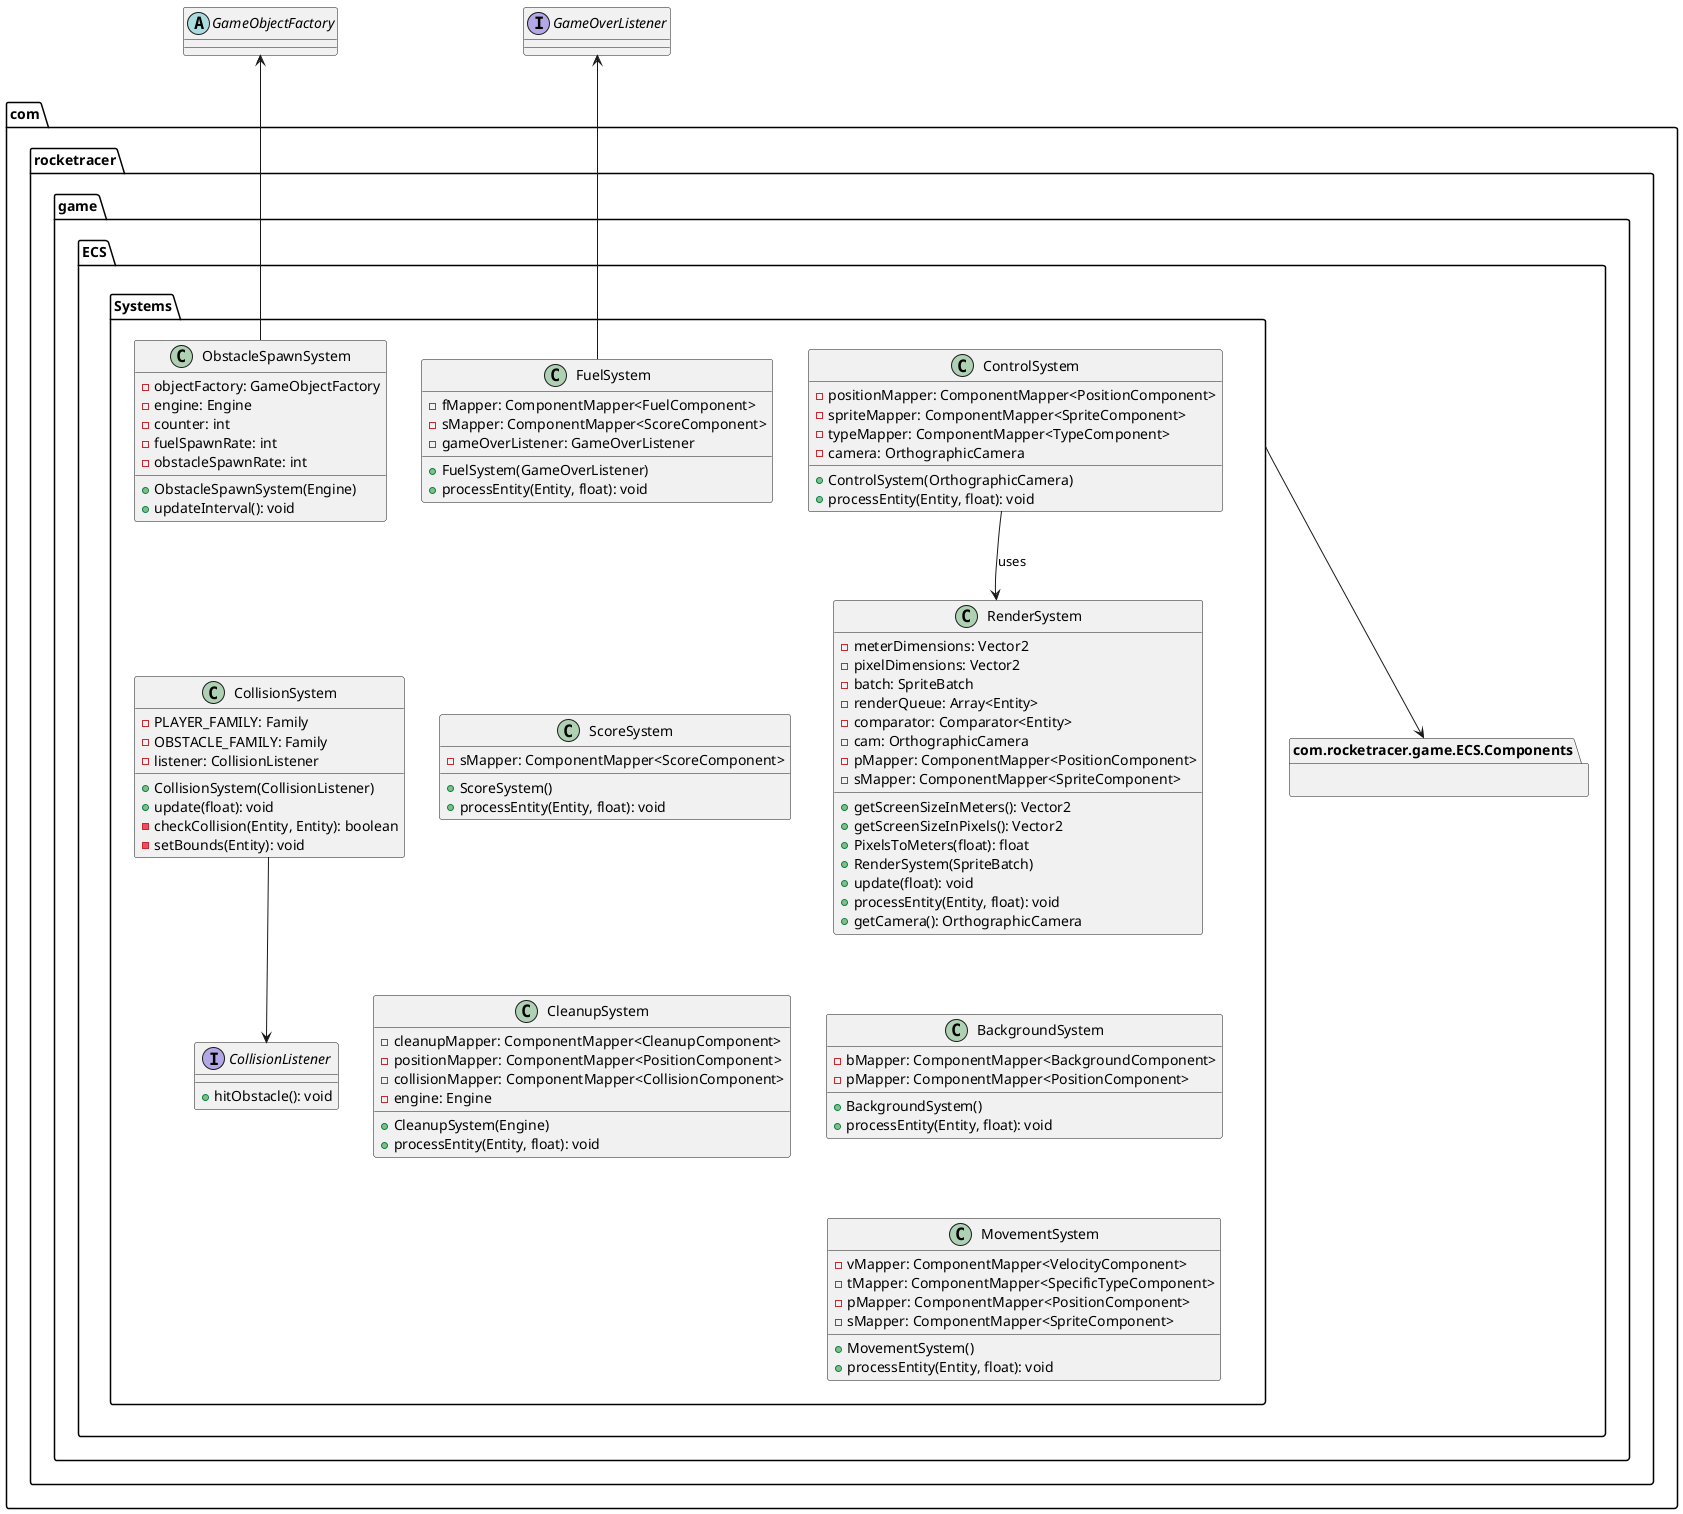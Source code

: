 @startuml

package "com.rocketracer.game.ECS.Systems" {
    class BackgroundSystem {
        -bMapper: ComponentMapper<BackgroundComponent>
        -pMapper: ComponentMapper<PositionComponent>
        +BackgroundSystem()
        +processEntity(Entity, float): void
    }
    
    class CleanupSystem {
        -cleanupMapper: ComponentMapper<CleanupComponent>
        -positionMapper: ComponentMapper<PositionComponent>
        -collisionMapper: ComponentMapper<CollisionComponent>
        -engine: Engine
        +CleanupSystem(Engine)
        +processEntity(Entity, float): void
    }
    
    class CollisionSystem {
        -PLAYER_FAMILY: Family
        -OBSTACLE_FAMILY: Family
        -listener: CollisionListener
        +CollisionSystem(CollisionListener)
        +update(float): void
        -checkCollision(Entity, Entity): boolean
        -setBounds(Entity): void
    }
    
    class ControlSystem {
        -positionMapper: ComponentMapper<PositionComponent>
        -spriteMapper: ComponentMapper<SpriteComponent>
        -typeMapper: ComponentMapper<TypeComponent>
        -camera: OrthographicCamera
        +ControlSystem(OrthographicCamera)
        +processEntity(Entity, float): void
    }
    
    class FuelSystem {
        -fMapper: ComponentMapper<FuelComponent>
        -sMapper: ComponentMapper<ScoreComponent>
        -gameOverListener: GameOverListener
        +FuelSystem(GameOverListener)
        +processEntity(Entity, float): void
    }
    
    class MovementSystem {
        -vMapper: ComponentMapper<VelocityComponent>
        -tMapper: ComponentMapper<SpecificTypeComponent>
        -pMapper: ComponentMapper<PositionComponent>
        -sMapper: ComponentMapper<SpriteComponent>
        +MovementSystem()
        +processEntity(Entity, float): void
    }

    class ObstacleSpawnSystem {
        -objectFactory: GameObjectFactory
        -engine: Engine
        -counter: int
        -fuelSpawnRate: int
        -obstacleSpawnRate: int
        +ObstacleSpawnSystem(Engine)
        +updateInterval(): void
    }

    class RenderSystem {
        -meterDimensions: Vector2
        -pixelDimensions: Vector2
        -batch: SpriteBatch
        -renderQueue: Array<Entity>
        -comparator: Comparator<Entity>
        -cam: OrthographicCamera
        -pMapper: ComponentMapper<PositionComponent>
        -sMapper: ComponentMapper<SpriteComponent>
        +getScreenSizeInMeters(): Vector2
        +getScreenSizeInPixels(): Vector2
        +PixelsToMeters(float): float
        +RenderSystem(SpriteBatch)
        +update(float): void
        +processEntity(Entity, float): void
        +getCamera(): OrthographicCamera
    }

    class ScoreSystem {
        -sMapper: ComponentMapper<ScoreComponent>
        +ScoreSystem()
        +processEntity(Entity, float): void
    }

    interface CollisionListener {
        +hitObstacle(): void
    }
}
package com.rocketracer.game.ECS.Components {}
interface GameOverListener {}
abstract GameObjectFactory {}

ObstacleSpawnSystem -[hidden]down-> CollisionSystem
BackgroundSystem -[hidden]down-> MovementSystem
ScoreSystem -[hidden]down-> CleanupSystem
FuelSystem -[hidden]down-> ScoreSystem
RenderSystem -[hidden]down-> BackgroundSystem

CollisionSystem -down-> CollisionListener
ControlSystem -down-> RenderSystem: uses
FuelSystem -up-> GameOverListener
ObstacleSpawnSystem -up-> GameObjectFactory
com.rocketracer.game.ECS.Systems --> com.rocketracer.game.ECS.Components

@enduml
